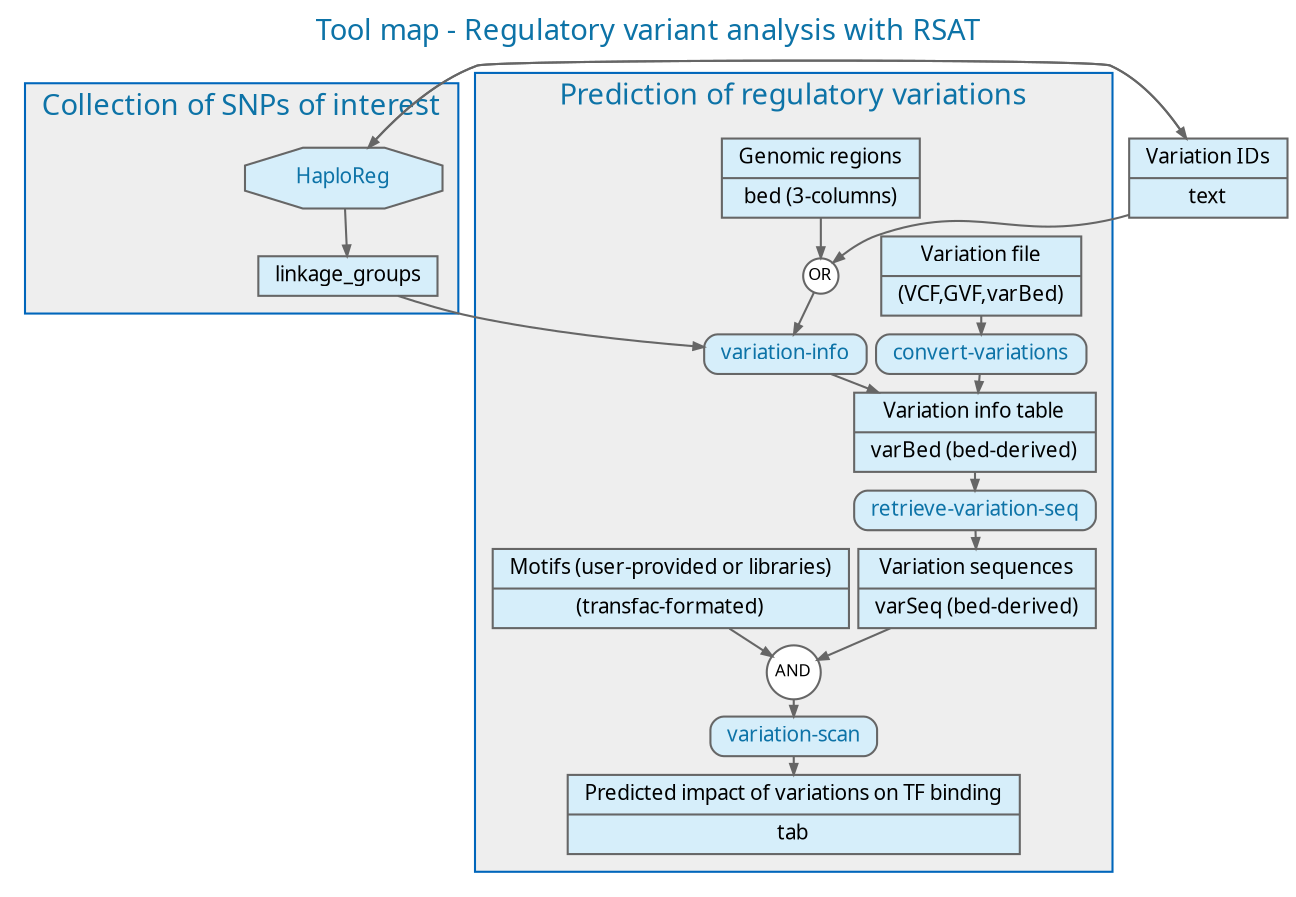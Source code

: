 ################################################################
## Tool map of the tools to analyze regulatory variants in 
## Regulatory Sequence Analysis Tools (RSAT)
##
## Author: Jacques van Helden

digraph {
	## General properties of the graph (font, color, ...)
	graph [fontname="ArialBlack",fontsize="14", label="Tool map - Regulatory variant analysis with RSAT" labelloc="t", fontcolor="#0066BB", nodesep="0.05", ranksep="0.1", URL="http://teaching.rsat.eu/", fontcolor="#0D73A7"];
	edge [fontname="ArialMT",fontsize="10",labelfontname="ArialMT",labelfontsize="10", arrowsize="0.5", color="#666666"];
	node [fontname="ArialMT",fontsize="10",shape=record,height="0.2", color="#666666"];


  ## External tools to collect variations
  subgraph cluster_1 {
		color="#0066BB";
		bgcolor="#EEEEEE";
		label = "Collection of SNPs of interest";
		
    haploreg  [shape="octagon", style="filled", fillcolor="#D6EEFA", label="HaploReg", URL="http://www.broadinstitute.org/mammals/haploreg/haploreg.php", fontcolor="#0D73A7"];
    haploreg -> linkage_groups
    linkage_groups  [shape="record", style="filled", fillcolor="#D6EEFA", label="{linkage_groups}"];
  }

    variation_ids  [shape="record", style="filled", fillcolor="#D6EEFA", label="{Variation IDs|text}"];
    variation_ids -> haploreg
    haploreg -> variation_ids
    variation_ids -> 	variation_info_input

  ## Prediction of regulatory variations
  subgraph cluster_0 {
  	   	color="#0066BB";
		bgcolor="#EEEEEE";
		label = "Prediction of regulatory variations";

    genomic_regions  [shape="record", style="filled", fillcolor="#D6EEFA", label="{Genomic regions|bed (3-columns)}"];
    genomic_regions -> 	variation_info_input
    variation_info_input  [shape="circle", style="filled", fillcolor="#FFFFFF", label="OR" fontsize=8 width="0.001" height="0.001" margin="0"];

    ## Convert variation formats
    variation_file  [shape="record", style="filled", fillcolor="#D6EEFA", label="{Variation file|(VCF,GVF,varBed)}"];
    variation_file -> convert_variations
    convert_variations  [shape="record", style="rounded, filled", fillcolor="#D6EEFA", label="{convert-variations}", URL="http://teaching.rsat.eu/convert-variations_form.cgi", fontcolor="#0D73A7"];
    convert_variations -> variation_info_table

    ## Information about variations
    linkage_groups -> variation_info
    variation_info_input -> variation_info
    variation_info  [shape="record", style="rounded, filled", fillcolor="#D6EEFA", label="{variation-info}", URL="http://teaching.rsat.eu/variation-info_form.cgi", fontcolor="#0D73A7"];
    variation_info -> variation_info_table
    variation_info_table  [shape="record", style="filled", fillcolor="#D6EEFA", label="{Variation info table|varBed (bed-derived)}"];

    ## Retrieve-variations
    variation_info_table -> retrieve_variation_seq
    retrieve_variation_seq  [shape="record", style="rounded, filled", fillcolor="#D6EEFA", label="{retrieve-variation-seq}", URL="http://teaching.rsat.eu/retrieve-variation-seq_form.cgi", fontcolor="#0D73A7"];
    retrieve_variation_seq -> variation_sequences
    variation_sequences   [shape="record", style="filled", fillcolor="#D6EEFA", label="{Variation sequences|varSeq (bed-derived)}"];

    motifs   [shape="record", style="filled", fillcolor="#D6EEFA", label="{Motifs (user-provided or libraries)|(transfac-formated)}"];

    variation_sequences -> variation_scan_input
    motifs -> variation_scan_input

    variation_scan_input [shape="circle", style="filled", fillcolor="#FFFFFF", label="AND" fontsize=8 width="0.001" height="0.001" margin="0"];
    variation_scan_input -> variation_scan
    variation_scan  [shape="record", style="rounded, filled", fillcolor="#D6EEFA", label="{variation-scan}", URL="http://teaching.rsat.eu/variation-scan_form.cgi", fontcolor="#0D73A7"];
    variation_scan -> variation_impact
    variation_impact   [shape="record", style="filled", fillcolor="#D6EEFA", label="{Predicted impact of variations on TF binding|tab}"];
  }    

}


